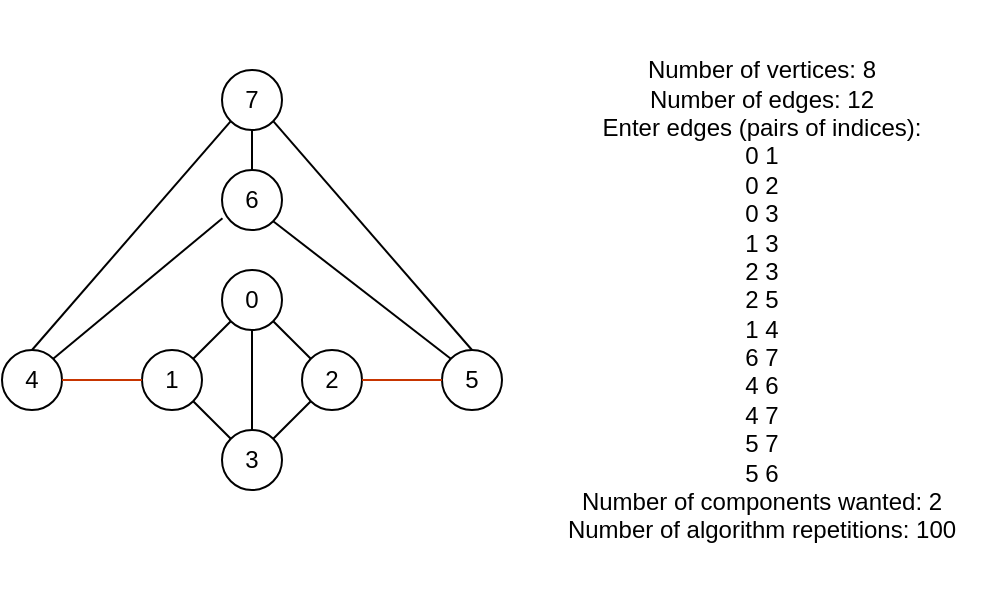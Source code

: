 <mxfile version="22.1.3" type="github">
  <diagram name="Page-1" id="mIwydUWedp3B0BEat3HM">
    <mxGraphModel dx="717" dy="1480" grid="1" gridSize="10" guides="1" tooltips="1" connect="1" arrows="1" fold="1" page="1" pageScale="1" pageWidth="850" pageHeight="1100" math="0" shadow="0">
      <root>
        <mxCell id="0" />
        <mxCell id="1" parent="0" />
        <mxCell id="2cNyDp_IjL0tAH7w54ul-1" value="4" style="ellipse;whiteSpace=wrap;html=1;aspect=fixed;" vertex="1" parent="1">
          <mxGeometry x="140" y="160" width="30" height="30" as="geometry" />
        </mxCell>
        <mxCell id="2cNyDp_IjL0tAH7w54ul-2" value="7" style="ellipse;whiteSpace=wrap;html=1;aspect=fixed;" vertex="1" parent="1">
          <mxGeometry x="250" y="20" width="30" height="30" as="geometry" />
        </mxCell>
        <mxCell id="2cNyDp_IjL0tAH7w54ul-3" value="6" style="ellipse;whiteSpace=wrap;html=1;aspect=fixed;" vertex="1" parent="1">
          <mxGeometry x="250" y="70" width="30" height="30" as="geometry" />
        </mxCell>
        <mxCell id="2cNyDp_IjL0tAH7w54ul-4" value="5" style="ellipse;whiteSpace=wrap;html=1;aspect=fixed;" vertex="1" parent="1">
          <mxGeometry x="360" y="160" width="30" height="30" as="geometry" />
        </mxCell>
        <mxCell id="2cNyDp_IjL0tAH7w54ul-5" value="1" style="ellipse;whiteSpace=wrap;html=1;aspect=fixed;" vertex="1" parent="1">
          <mxGeometry x="210" y="160" width="30" height="30" as="geometry" />
        </mxCell>
        <mxCell id="2cNyDp_IjL0tAH7w54ul-6" value="2" style="ellipse;whiteSpace=wrap;html=1;aspect=fixed;" vertex="1" parent="1">
          <mxGeometry x="290" y="160" width="30" height="30" as="geometry" />
        </mxCell>
        <mxCell id="2cNyDp_IjL0tAH7w54ul-7" value="3" style="ellipse;whiteSpace=wrap;html=1;aspect=fixed;" vertex="1" parent="1">
          <mxGeometry x="250" y="200" width="30" height="30" as="geometry" />
        </mxCell>
        <mxCell id="2cNyDp_IjL0tAH7w54ul-8" value="0" style="ellipse;whiteSpace=wrap;html=1;aspect=fixed;" vertex="1" parent="1">
          <mxGeometry x="250" y="120" width="30" height="30" as="geometry" />
        </mxCell>
        <mxCell id="2cNyDp_IjL0tAH7w54ul-10" value="" style="endArrow=none;html=1;rounded=0;exitX=1;exitY=0.5;exitDx=0;exitDy=0;entryX=0;entryY=0.5;entryDx=0;entryDy=0;fillColor=#fa6800;strokeColor=#C73500;" edge="1" parent="1" source="2cNyDp_IjL0tAH7w54ul-1" target="2cNyDp_IjL0tAH7w54ul-5">
          <mxGeometry width="50" height="50" relative="1" as="geometry">
            <mxPoint x="280" y="180" as="sourcePoint" />
            <mxPoint x="330" y="130" as="targetPoint" />
          </mxGeometry>
        </mxCell>
        <mxCell id="2cNyDp_IjL0tAH7w54ul-11" value="" style="endArrow=none;html=1;rounded=0;exitX=1;exitY=0;exitDx=0;exitDy=0;entryX=0.008;entryY=0.804;entryDx=0;entryDy=0;entryPerimeter=0;" edge="1" parent="1" source="2cNyDp_IjL0tAH7w54ul-1" target="2cNyDp_IjL0tAH7w54ul-3">
          <mxGeometry width="50" height="50" relative="1" as="geometry">
            <mxPoint x="150" y="185" as="sourcePoint" />
            <mxPoint x="200" y="185" as="targetPoint" />
          </mxGeometry>
        </mxCell>
        <mxCell id="2cNyDp_IjL0tAH7w54ul-12" value="" style="endArrow=none;html=1;rounded=0;exitX=1;exitY=0.5;exitDx=0;exitDy=0;entryX=0;entryY=0.5;entryDx=0;entryDy=0;fillColor=#fa6800;strokeColor=#C73500;" edge="1" parent="1" source="2cNyDp_IjL0tAH7w54ul-6" target="2cNyDp_IjL0tAH7w54ul-4">
          <mxGeometry width="50" height="50" relative="1" as="geometry">
            <mxPoint x="320" y="220" as="sourcePoint" />
            <mxPoint x="370" y="220" as="targetPoint" />
          </mxGeometry>
        </mxCell>
        <mxCell id="2cNyDp_IjL0tAH7w54ul-13" value="" style="endArrow=none;html=1;rounded=0;exitX=0;exitY=0;exitDx=0;exitDy=0;entryX=1;entryY=1;entryDx=0;entryDy=0;" edge="1" parent="1" source="2cNyDp_IjL0tAH7w54ul-7" target="2cNyDp_IjL0tAH7w54ul-5">
          <mxGeometry width="50" height="50" relative="1" as="geometry">
            <mxPoint x="170" y="215" as="sourcePoint" />
            <mxPoint x="220" y="215" as="targetPoint" />
          </mxGeometry>
        </mxCell>
        <mxCell id="2cNyDp_IjL0tAH7w54ul-14" value="" style="endArrow=none;html=1;rounded=0;exitX=1;exitY=0;exitDx=0;exitDy=0;entryX=0;entryY=1;entryDx=0;entryDy=0;" edge="1" parent="1" source="2cNyDp_IjL0tAH7w54ul-7" target="2cNyDp_IjL0tAH7w54ul-6">
          <mxGeometry width="50" height="50" relative="1" as="geometry">
            <mxPoint x="180" y="225" as="sourcePoint" />
            <mxPoint x="230" y="225" as="targetPoint" />
          </mxGeometry>
        </mxCell>
        <mxCell id="2cNyDp_IjL0tAH7w54ul-15" value="" style="endArrow=none;html=1;rounded=0;exitX=1;exitY=1;exitDx=0;exitDy=0;entryX=0;entryY=0;entryDx=0;entryDy=0;" edge="1" parent="1" source="2cNyDp_IjL0tAH7w54ul-8" target="2cNyDp_IjL0tAH7w54ul-6">
          <mxGeometry width="50" height="50" relative="1" as="geometry">
            <mxPoint x="190" y="235" as="sourcePoint" />
            <mxPoint x="240" y="235" as="targetPoint" />
          </mxGeometry>
        </mxCell>
        <mxCell id="2cNyDp_IjL0tAH7w54ul-16" value="" style="endArrow=none;html=1;rounded=0;exitX=0;exitY=1;exitDx=0;exitDy=0;entryX=1;entryY=0;entryDx=0;entryDy=0;" edge="1" parent="1" source="2cNyDp_IjL0tAH7w54ul-8" target="2cNyDp_IjL0tAH7w54ul-5">
          <mxGeometry width="50" height="50" relative="1" as="geometry">
            <mxPoint x="200" y="245" as="sourcePoint" />
            <mxPoint x="250" y="245" as="targetPoint" />
          </mxGeometry>
        </mxCell>
        <mxCell id="2cNyDp_IjL0tAH7w54ul-17" value="" style="endArrow=none;html=1;rounded=0;exitX=0.5;exitY=1;exitDx=0;exitDy=0;" edge="1" parent="1" source="2cNyDp_IjL0tAH7w54ul-8" target="2cNyDp_IjL0tAH7w54ul-7">
          <mxGeometry width="50" height="50" relative="1" as="geometry">
            <mxPoint x="210" y="255" as="sourcePoint" />
            <mxPoint x="260" y="255" as="targetPoint" />
          </mxGeometry>
        </mxCell>
        <mxCell id="2cNyDp_IjL0tAH7w54ul-18" value="" style="endArrow=none;html=1;rounded=0;exitX=0.5;exitY=0;exitDx=0;exitDy=0;entryX=0;entryY=1;entryDx=0;entryDy=0;" edge="1" parent="1" source="2cNyDp_IjL0tAH7w54ul-1" target="2cNyDp_IjL0tAH7w54ul-2">
          <mxGeometry width="50" height="50" relative="1" as="geometry">
            <mxPoint x="110" y="120" as="sourcePoint" />
            <mxPoint x="224" y="30" as="targetPoint" />
          </mxGeometry>
        </mxCell>
        <mxCell id="2cNyDp_IjL0tAH7w54ul-19" value="" style="endArrow=none;html=1;rounded=0;exitX=1;exitY=1;exitDx=0;exitDy=0;entryX=0.5;entryY=0;entryDx=0;entryDy=0;" edge="1" parent="1" source="2cNyDp_IjL0tAH7w54ul-2" target="2cNyDp_IjL0tAH7w54ul-4">
          <mxGeometry width="50" height="50" relative="1" as="geometry">
            <mxPoint x="156" y="184" as="sourcePoint" />
            <mxPoint x="270" y="94" as="targetPoint" />
          </mxGeometry>
        </mxCell>
        <mxCell id="2cNyDp_IjL0tAH7w54ul-20" value="" style="endArrow=none;html=1;rounded=0;exitX=1;exitY=1;exitDx=0;exitDy=0;entryX=0;entryY=0;entryDx=0;entryDy=0;" edge="1" parent="1" source="2cNyDp_IjL0tAH7w54ul-3" target="2cNyDp_IjL0tAH7w54ul-4">
          <mxGeometry width="50" height="50" relative="1" as="geometry">
            <mxPoint x="166" y="194" as="sourcePoint" />
            <mxPoint x="280" y="104" as="targetPoint" />
          </mxGeometry>
        </mxCell>
        <mxCell id="2cNyDp_IjL0tAH7w54ul-21" value="" style="endArrow=none;html=1;rounded=0;exitX=0.5;exitY=0;exitDx=0;exitDy=0;entryX=0.5;entryY=1;entryDx=0;entryDy=0;" edge="1" parent="1" source="2cNyDp_IjL0tAH7w54ul-3" target="2cNyDp_IjL0tAH7w54ul-2">
          <mxGeometry width="50" height="50" relative="1" as="geometry">
            <mxPoint x="176" y="204" as="sourcePoint" />
            <mxPoint x="290" y="114" as="targetPoint" />
          </mxGeometry>
        </mxCell>
        <mxCell id="2cNyDp_IjL0tAH7w54ul-23" value="&lt;div&gt;Number of vertices: 8&lt;/div&gt;&lt;div&gt;Number of edges: 12&lt;/div&gt;&lt;div&gt;Enter edges (pairs of indices):&lt;/div&gt;&lt;div&gt;0 1&lt;/div&gt;&lt;div&gt;0 2&lt;/div&gt;&lt;div&gt;0 3&lt;/div&gt;&lt;div&gt;1 3&lt;/div&gt;&lt;div&gt;2 3&lt;/div&gt;&lt;div&gt;2 5&lt;/div&gt;&lt;div&gt;1 4&lt;/div&gt;&lt;div&gt;6 7&lt;/div&gt;&lt;div&gt;4 6&lt;/div&gt;&lt;div&gt;4 7&lt;/div&gt;&lt;div&gt;5 7&lt;/div&gt;&lt;div&gt;5 6&lt;/div&gt;&lt;div&gt;Number of components wanted: 2&lt;/div&gt;&lt;div&gt;Number of algorithm repetitions: 100&lt;/div&gt;" style="text;html=1;strokeColor=none;fillColor=none;align=center;verticalAlign=middle;whiteSpace=wrap;rounded=0;" vertex="1" parent="1">
          <mxGeometry x="410" y="-15" width="220" height="300" as="geometry" />
        </mxCell>
      </root>
    </mxGraphModel>
  </diagram>
</mxfile>
